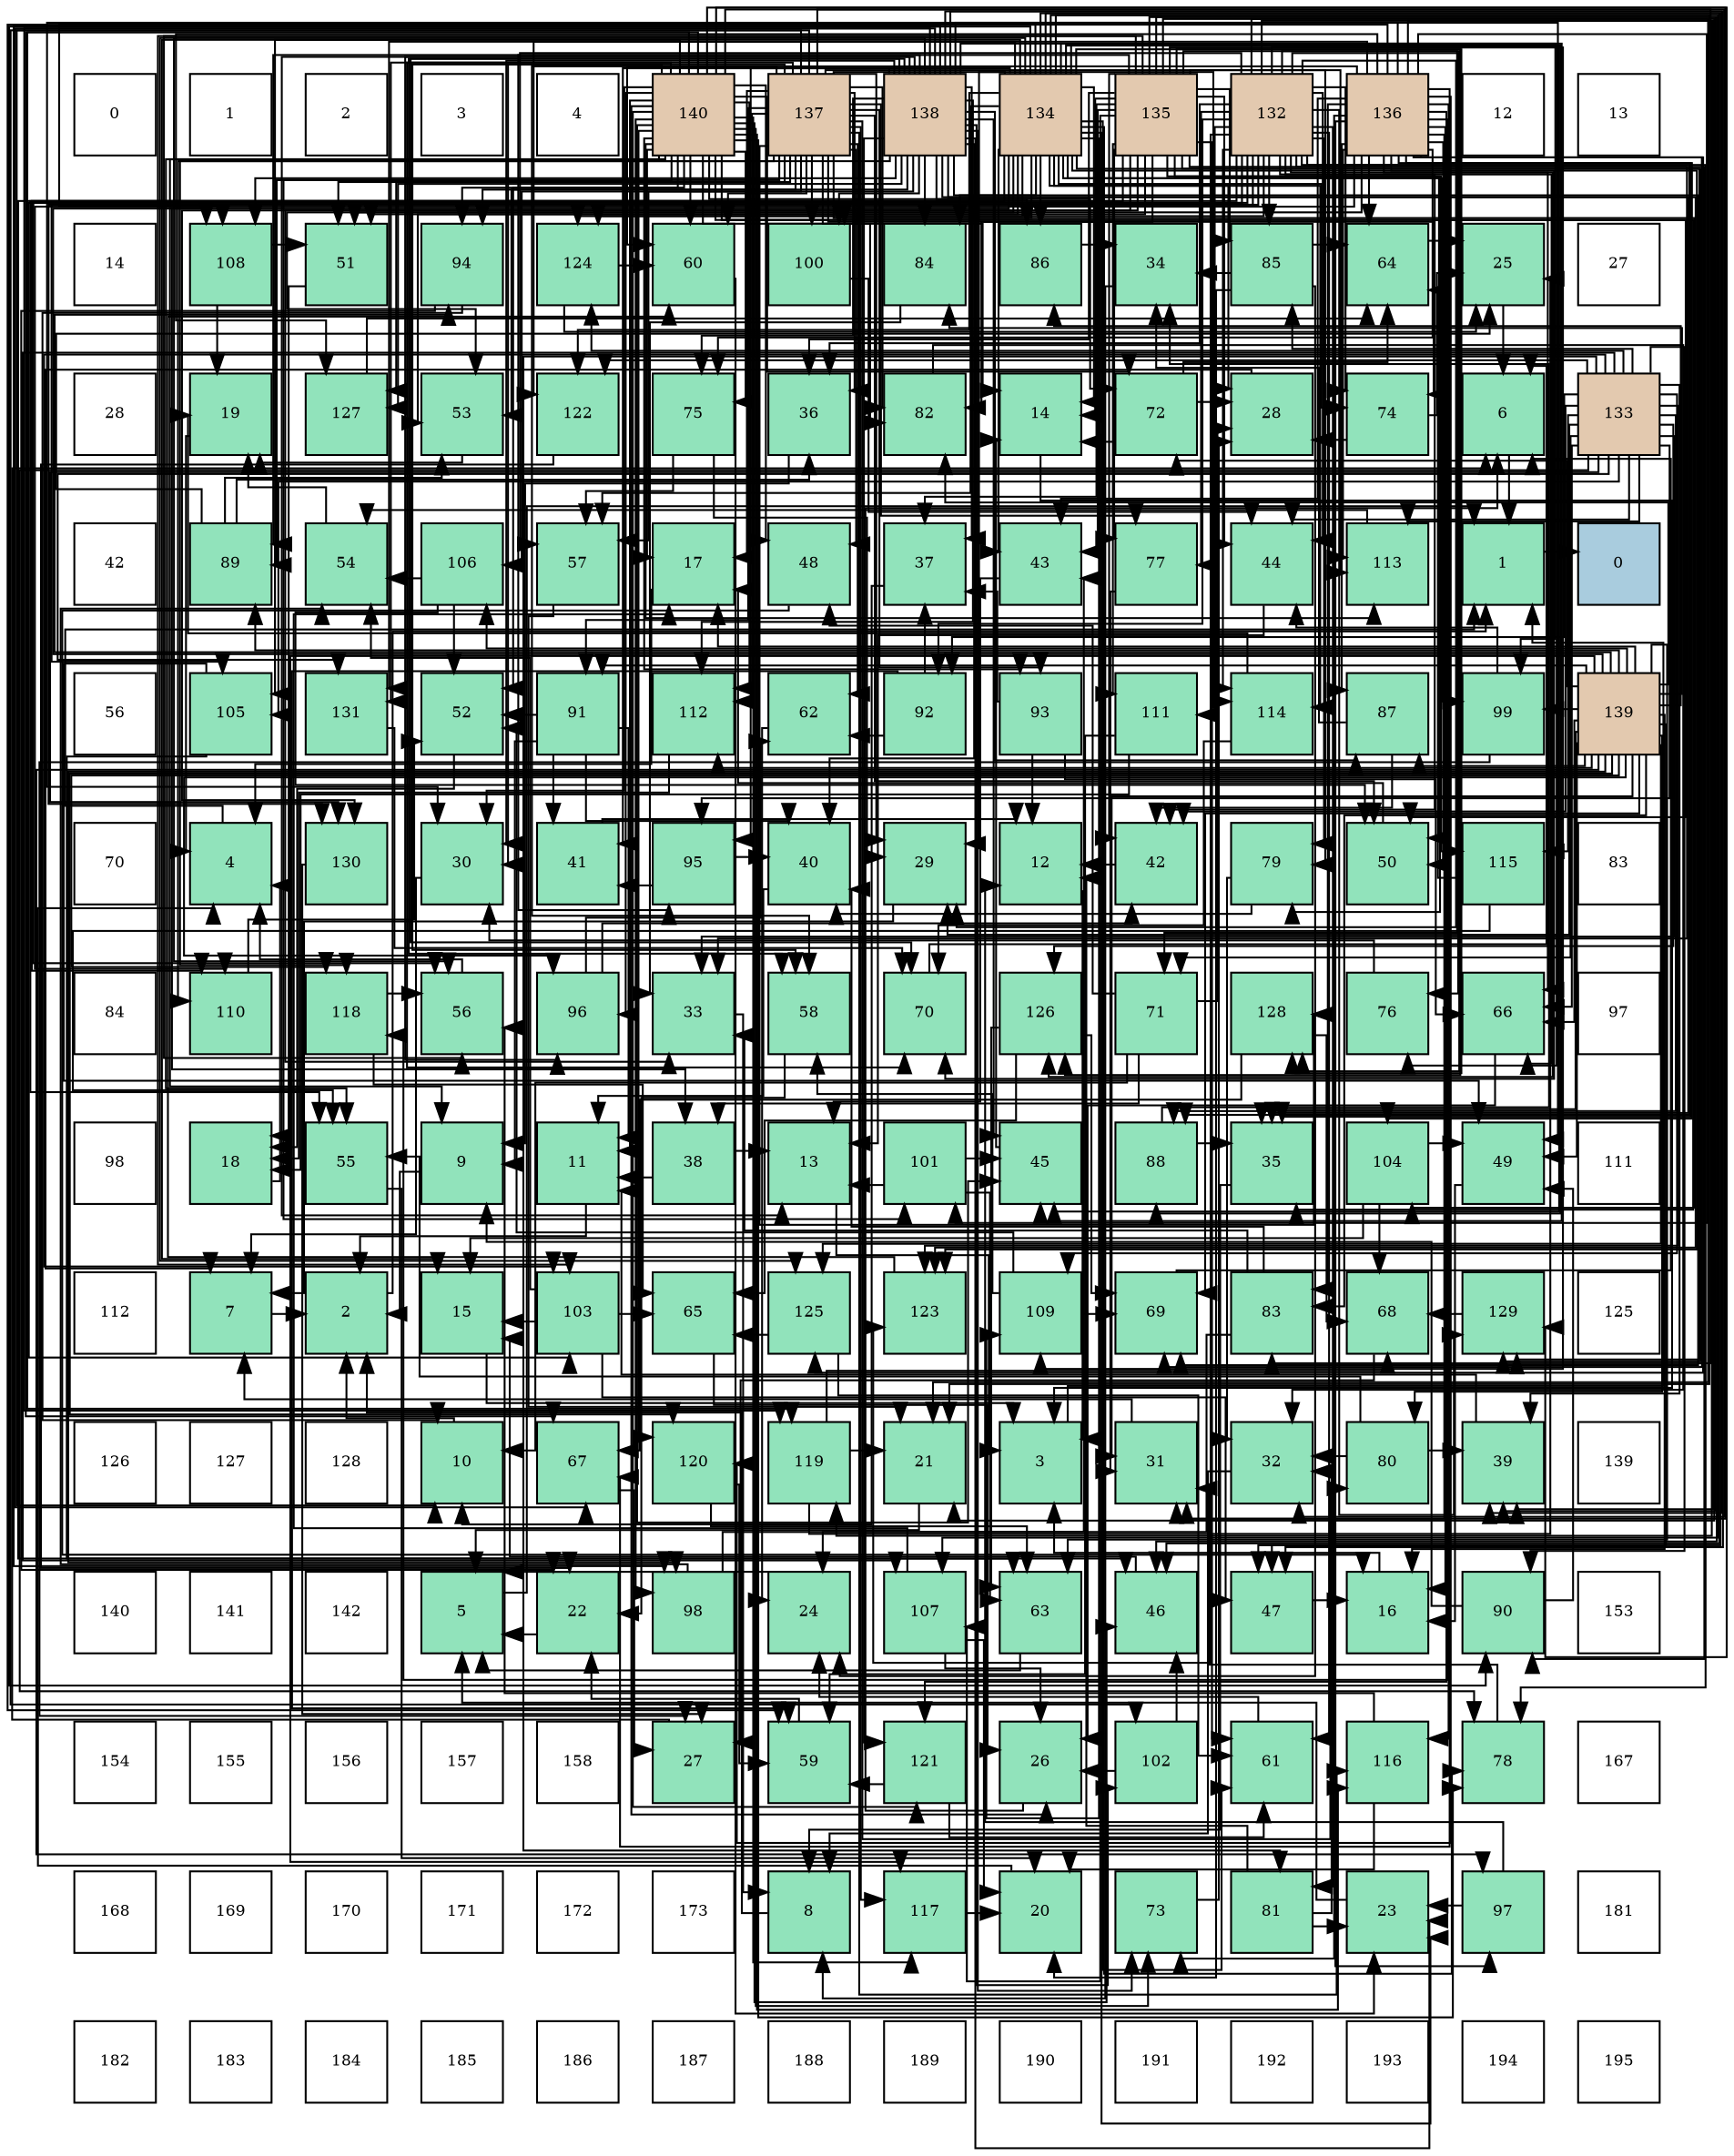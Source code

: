 digraph layout{
 rankdir=TB;
 splines=ortho;
 node [style=filled shape=square fixedsize=true width=0.6];
0[label="0", fontsize=8, fillcolor="#ffffff"];
1[label="1", fontsize=8, fillcolor="#ffffff"];
2[label="2", fontsize=8, fillcolor="#ffffff"];
3[label="3", fontsize=8, fillcolor="#ffffff"];
4[label="4", fontsize=8, fillcolor="#ffffff"];
5[label="140", fontsize=8, fillcolor="#e3c9af"];
6[label="137", fontsize=8, fillcolor="#e3c9af"];
7[label="138", fontsize=8, fillcolor="#e3c9af"];
8[label="134", fontsize=8, fillcolor="#e3c9af"];
9[label="135", fontsize=8, fillcolor="#e3c9af"];
10[label="132", fontsize=8, fillcolor="#e3c9af"];
11[label="136", fontsize=8, fillcolor="#e3c9af"];
12[label="12", fontsize=8, fillcolor="#ffffff"];
13[label="13", fontsize=8, fillcolor="#ffffff"];
14[label="14", fontsize=8, fillcolor="#ffffff"];
15[label="108", fontsize=8, fillcolor="#91e3bb"];
16[label="51", fontsize=8, fillcolor="#91e3bb"];
17[label="94", fontsize=8, fillcolor="#91e3bb"];
18[label="124", fontsize=8, fillcolor="#91e3bb"];
19[label="60", fontsize=8, fillcolor="#91e3bb"];
20[label="100", fontsize=8, fillcolor="#91e3bb"];
21[label="84", fontsize=8, fillcolor="#91e3bb"];
22[label="86", fontsize=8, fillcolor="#91e3bb"];
23[label="34", fontsize=8, fillcolor="#91e3bb"];
24[label="85", fontsize=8, fillcolor="#91e3bb"];
25[label="64", fontsize=8, fillcolor="#91e3bb"];
26[label="25", fontsize=8, fillcolor="#91e3bb"];
27[label="27", fontsize=8, fillcolor="#ffffff"];
28[label="28", fontsize=8, fillcolor="#ffffff"];
29[label="19", fontsize=8, fillcolor="#91e3bb"];
30[label="127", fontsize=8, fillcolor="#91e3bb"];
31[label="53", fontsize=8, fillcolor="#91e3bb"];
32[label="122", fontsize=8, fillcolor="#91e3bb"];
33[label="75", fontsize=8, fillcolor="#91e3bb"];
34[label="36", fontsize=8, fillcolor="#91e3bb"];
35[label="82", fontsize=8, fillcolor="#91e3bb"];
36[label="14", fontsize=8, fillcolor="#91e3bb"];
37[label="72", fontsize=8, fillcolor="#91e3bb"];
38[label="28", fontsize=8, fillcolor="#91e3bb"];
39[label="74", fontsize=8, fillcolor="#91e3bb"];
40[label="6", fontsize=8, fillcolor="#91e3bb"];
41[label="133", fontsize=8, fillcolor="#e3c9af"];
42[label="42", fontsize=8, fillcolor="#ffffff"];
43[label="89", fontsize=8, fillcolor="#91e3bb"];
44[label="54", fontsize=8, fillcolor="#91e3bb"];
45[label="106", fontsize=8, fillcolor="#91e3bb"];
46[label="57", fontsize=8, fillcolor="#91e3bb"];
47[label="17", fontsize=8, fillcolor="#91e3bb"];
48[label="48", fontsize=8, fillcolor="#91e3bb"];
49[label="37", fontsize=8, fillcolor="#91e3bb"];
50[label="43", fontsize=8, fillcolor="#91e3bb"];
51[label="77", fontsize=8, fillcolor="#91e3bb"];
52[label="44", fontsize=8, fillcolor="#91e3bb"];
53[label="113", fontsize=8, fillcolor="#91e3bb"];
54[label="1", fontsize=8, fillcolor="#91e3bb"];
55[label="0", fontsize=8, fillcolor="#a9ccde"];
56[label="56", fontsize=8, fillcolor="#ffffff"];
57[label="105", fontsize=8, fillcolor="#91e3bb"];
58[label="131", fontsize=8, fillcolor="#91e3bb"];
59[label="52", fontsize=8, fillcolor="#91e3bb"];
60[label="91", fontsize=8, fillcolor="#91e3bb"];
61[label="112", fontsize=8, fillcolor="#91e3bb"];
62[label="62", fontsize=8, fillcolor="#91e3bb"];
63[label="92", fontsize=8, fillcolor="#91e3bb"];
64[label="93", fontsize=8, fillcolor="#91e3bb"];
65[label="111", fontsize=8, fillcolor="#91e3bb"];
66[label="114", fontsize=8, fillcolor="#91e3bb"];
67[label="87", fontsize=8, fillcolor="#91e3bb"];
68[label="99", fontsize=8, fillcolor="#91e3bb"];
69[label="139", fontsize=8, fillcolor="#e3c9af"];
70[label="70", fontsize=8, fillcolor="#ffffff"];
71[label="4", fontsize=8, fillcolor="#91e3bb"];
72[label="130", fontsize=8, fillcolor="#91e3bb"];
73[label="30", fontsize=8, fillcolor="#91e3bb"];
74[label="41", fontsize=8, fillcolor="#91e3bb"];
75[label="95", fontsize=8, fillcolor="#91e3bb"];
76[label="40", fontsize=8, fillcolor="#91e3bb"];
77[label="29", fontsize=8, fillcolor="#91e3bb"];
78[label="12", fontsize=8, fillcolor="#91e3bb"];
79[label="42", fontsize=8, fillcolor="#91e3bb"];
80[label="79", fontsize=8, fillcolor="#91e3bb"];
81[label="50", fontsize=8, fillcolor="#91e3bb"];
82[label="115", fontsize=8, fillcolor="#91e3bb"];
83[label="83", fontsize=8, fillcolor="#ffffff"];
84[label="84", fontsize=8, fillcolor="#ffffff"];
85[label="110", fontsize=8, fillcolor="#91e3bb"];
86[label="118", fontsize=8, fillcolor="#91e3bb"];
87[label="56", fontsize=8, fillcolor="#91e3bb"];
88[label="96", fontsize=8, fillcolor="#91e3bb"];
89[label="33", fontsize=8, fillcolor="#91e3bb"];
90[label="58", fontsize=8, fillcolor="#91e3bb"];
91[label="70", fontsize=8, fillcolor="#91e3bb"];
92[label="126", fontsize=8, fillcolor="#91e3bb"];
93[label="71", fontsize=8, fillcolor="#91e3bb"];
94[label="128", fontsize=8, fillcolor="#91e3bb"];
95[label="76", fontsize=8, fillcolor="#91e3bb"];
96[label="66", fontsize=8, fillcolor="#91e3bb"];
97[label="97", fontsize=8, fillcolor="#ffffff"];
98[label="98", fontsize=8, fillcolor="#ffffff"];
99[label="18", fontsize=8, fillcolor="#91e3bb"];
100[label="55", fontsize=8, fillcolor="#91e3bb"];
101[label="9", fontsize=8, fillcolor="#91e3bb"];
102[label="11", fontsize=8, fillcolor="#91e3bb"];
103[label="38", fontsize=8, fillcolor="#91e3bb"];
104[label="13", fontsize=8, fillcolor="#91e3bb"];
105[label="101", fontsize=8, fillcolor="#91e3bb"];
106[label="45", fontsize=8, fillcolor="#91e3bb"];
107[label="88", fontsize=8, fillcolor="#91e3bb"];
108[label="35", fontsize=8, fillcolor="#91e3bb"];
109[label="104", fontsize=8, fillcolor="#91e3bb"];
110[label="49", fontsize=8, fillcolor="#91e3bb"];
111[label="111", fontsize=8, fillcolor="#ffffff"];
112[label="112", fontsize=8, fillcolor="#ffffff"];
113[label="7", fontsize=8, fillcolor="#91e3bb"];
114[label="2", fontsize=8, fillcolor="#91e3bb"];
115[label="15", fontsize=8, fillcolor="#91e3bb"];
116[label="103", fontsize=8, fillcolor="#91e3bb"];
117[label="65", fontsize=8, fillcolor="#91e3bb"];
118[label="125", fontsize=8, fillcolor="#91e3bb"];
119[label="123", fontsize=8, fillcolor="#91e3bb"];
120[label="109", fontsize=8, fillcolor="#91e3bb"];
121[label="69", fontsize=8, fillcolor="#91e3bb"];
122[label="83", fontsize=8, fillcolor="#91e3bb"];
123[label="68", fontsize=8, fillcolor="#91e3bb"];
124[label="129", fontsize=8, fillcolor="#91e3bb"];
125[label="125", fontsize=8, fillcolor="#ffffff"];
126[label="126", fontsize=8, fillcolor="#ffffff"];
127[label="127", fontsize=8, fillcolor="#ffffff"];
128[label="128", fontsize=8, fillcolor="#ffffff"];
129[label="10", fontsize=8, fillcolor="#91e3bb"];
130[label="67", fontsize=8, fillcolor="#91e3bb"];
131[label="120", fontsize=8, fillcolor="#91e3bb"];
132[label="119", fontsize=8, fillcolor="#91e3bb"];
133[label="21", fontsize=8, fillcolor="#91e3bb"];
134[label="3", fontsize=8, fillcolor="#91e3bb"];
135[label="31", fontsize=8, fillcolor="#91e3bb"];
136[label="32", fontsize=8, fillcolor="#91e3bb"];
137[label="80", fontsize=8, fillcolor="#91e3bb"];
138[label="39", fontsize=8, fillcolor="#91e3bb"];
139[label="139", fontsize=8, fillcolor="#ffffff"];
140[label="140", fontsize=8, fillcolor="#ffffff"];
141[label="141", fontsize=8, fillcolor="#ffffff"];
142[label="142", fontsize=8, fillcolor="#ffffff"];
143[label="5", fontsize=8, fillcolor="#91e3bb"];
144[label="22", fontsize=8, fillcolor="#91e3bb"];
145[label="98", fontsize=8, fillcolor="#91e3bb"];
146[label="24", fontsize=8, fillcolor="#91e3bb"];
147[label="107", fontsize=8, fillcolor="#91e3bb"];
148[label="63", fontsize=8, fillcolor="#91e3bb"];
149[label="46", fontsize=8, fillcolor="#91e3bb"];
150[label="47", fontsize=8, fillcolor="#91e3bb"];
151[label="16", fontsize=8, fillcolor="#91e3bb"];
152[label="90", fontsize=8, fillcolor="#91e3bb"];
153[label="153", fontsize=8, fillcolor="#ffffff"];
154[label="154", fontsize=8, fillcolor="#ffffff"];
155[label="155", fontsize=8, fillcolor="#ffffff"];
156[label="156", fontsize=8, fillcolor="#ffffff"];
157[label="157", fontsize=8, fillcolor="#ffffff"];
158[label="158", fontsize=8, fillcolor="#ffffff"];
159[label="27", fontsize=8, fillcolor="#91e3bb"];
160[label="59", fontsize=8, fillcolor="#91e3bb"];
161[label="121", fontsize=8, fillcolor="#91e3bb"];
162[label="26", fontsize=8, fillcolor="#91e3bb"];
163[label="102", fontsize=8, fillcolor="#91e3bb"];
164[label="61", fontsize=8, fillcolor="#91e3bb"];
165[label="116", fontsize=8, fillcolor="#91e3bb"];
166[label="78", fontsize=8, fillcolor="#91e3bb"];
167[label="167", fontsize=8, fillcolor="#ffffff"];
168[label="168", fontsize=8, fillcolor="#ffffff"];
169[label="169", fontsize=8, fillcolor="#ffffff"];
170[label="170", fontsize=8, fillcolor="#ffffff"];
171[label="171", fontsize=8, fillcolor="#ffffff"];
172[label="172", fontsize=8, fillcolor="#ffffff"];
173[label="173", fontsize=8, fillcolor="#ffffff"];
174[label="8", fontsize=8, fillcolor="#91e3bb"];
175[label="117", fontsize=8, fillcolor="#91e3bb"];
176[label="20", fontsize=8, fillcolor="#91e3bb"];
177[label="73", fontsize=8, fillcolor="#91e3bb"];
178[label="81", fontsize=8, fillcolor="#91e3bb"];
179[label="23", fontsize=8, fillcolor="#91e3bb"];
180[label="97", fontsize=8, fillcolor="#91e3bb"];
181[label="181", fontsize=8, fillcolor="#ffffff"];
182[label="182", fontsize=8, fillcolor="#ffffff"];
183[label="183", fontsize=8, fillcolor="#ffffff"];
184[label="184", fontsize=8, fillcolor="#ffffff"];
185[label="185", fontsize=8, fillcolor="#ffffff"];
186[label="186", fontsize=8, fillcolor="#ffffff"];
187[label="187", fontsize=8, fillcolor="#ffffff"];
188[label="188", fontsize=8, fillcolor="#ffffff"];
189[label="189", fontsize=8, fillcolor="#ffffff"];
190[label="190", fontsize=8, fillcolor="#ffffff"];
191[label="191", fontsize=8, fillcolor="#ffffff"];
192[label="192", fontsize=8, fillcolor="#ffffff"];
193[label="193", fontsize=8, fillcolor="#ffffff"];
194[label="194", fontsize=8, fillcolor="#ffffff"];
195[label="195", fontsize=8, fillcolor="#ffffff"];
edge [constraint=false, style=vis];54 -> 55;
114 -> 54;
134 -> 54;
71 -> 54;
143 -> 54;
40 -> 54;
113 -> 114;
174 -> 114;
101 -> 114;
129 -> 114;
102 -> 114;
78 -> 134;
104 -> 134;
36 -> 134;
115 -> 134;
151 -> 134;
47 -> 71;
99 -> 71;
29 -> 71;
176 -> 71;
133 -> 143;
144 -> 143;
179 -> 143;
146 -> 143;
26 -> 40;
162 -> 40;
159 -> 40;
38 -> 113;
77 -> 113;
73 -> 113;
135 -> 113;
136 -> 174;
89 -> 174;
23 -> 174;
108 -> 174;
34 -> 101;
49 -> 129;
103 -> 102;
103 -> 104;
138 -> 102;
76 -> 102;
74 -> 78;
79 -> 78;
50 -> 104;
52 -> 104;
106 -> 36;
149 -> 115;
150 -> 151;
48 -> 151;
110 -> 151;
81 -> 47;
16 -> 99;
59 -> 99;
31 -> 29;
44 -> 29;
100 -> 176;
87 -> 71;
46 -> 133;
90 -> 144;
160 -> 144;
19 -> 179;
164 -> 146;
62 -> 146;
148 -> 143;
25 -> 26;
117 -> 162;
96 -> 162;
130 -> 159;
123 -> 159;
121 -> 40;
91 -> 40;
93 -> 129;
93 -> 38;
93 -> 103;
93 -> 48;
37 -> 36;
37 -> 38;
37 -> 25;
177 -> 38;
39 -> 26;
39 -> 38;
33 -> 77;
33 -> 46;
95 -> 73;
51 -> 135;
166 -> 135;
80 -> 136;
80 -> 76;
137 -> 136;
137 -> 138;
137 -> 100;
178 -> 78;
178 -> 179;
178 -> 136;
35 -> 136;
122 -> 146;
122 -> 89;
122 -> 76;
21 -> 89;
24 -> 176;
24 -> 146;
24 -> 23;
24 -> 25;
22 -> 23;
67 -> 23;
67 -> 79;
107 -> 23;
107 -> 108;
43 -> 26;
43 -> 34;
43 -> 31;
152 -> 101;
152 -> 110;
60 -> 101;
60 -> 102;
60 -> 76;
60 -> 74;
60 -> 59;
63 -> 49;
63 -> 160;
63 -> 62;
64 -> 78;
64 -> 49;
64 -> 96;
17 -> 129;
17 -> 144;
75 -> 76;
75 -> 74;
88 -> 79;
88 -> 62;
180 -> 78;
180 -> 179;
145 -> 50;
145 -> 44;
68 -> 159;
68 -> 52;
20 -> 52;
105 -> 104;
105 -> 106;
105 -> 148;
163 -> 162;
163 -> 149;
116 -> 115;
116 -> 150;
116 -> 44;
116 -> 117;
109 -> 115;
109 -> 110;
109 -> 123;
57 -> 110;
57 -> 148;
45 -> 81;
45 -> 59;
45 -> 44;
147 -> 47;
147 -> 176;
147 -> 162;
15 -> 29;
15 -> 16;
120 -> 59;
120 -> 90;
120 -> 121;
85 -> 59;
65 -> 99;
65 -> 160;
61 -> 99;
53 -> 44;
66 -> 29;
66 -> 91;
82 -> 100;
82 -> 25;
165 -> 176;
165 -> 87;
175 -> 176;
86 -> 87;
86 -> 117;
132 -> 133;
132 -> 26;
132 -> 123;
131 -> 160;
131 -> 148;
161 -> 160;
161 -> 164;
32 -> 144;
119 -> 19;
18 -> 26;
18 -> 19;
118 -> 164;
118 -> 117;
92 -> 148;
92 -> 117;
92 -> 121;
30 -> 25;
94 -> 130;
94 -> 123;
124 -> 123;
72 -> 159;
58 -> 91;
10 -> 133;
10 -> 77;
10 -> 89;
10 -> 34;
10 -> 138;
10 -> 79;
10 -> 52;
10 -> 106;
10 -> 149;
10 -> 87;
10 -> 46;
10 -> 164;
10 -> 96;
10 -> 39;
10 -> 95;
10 -> 51;
10 -> 166;
10 -> 80;
10 -> 178;
10 -> 24;
10 -> 107;
10 -> 63;
10 -> 116;
10 -> 57;
10 -> 65;
10 -> 66;
10 -> 119;
10 -> 18;
10 -> 92;
10 -> 94;
10 -> 124;
10 -> 72;
41 -> 77;
41 -> 89;
41 -> 138;
41 -> 79;
41 -> 52;
41 -> 96;
41 -> 93;
41 -> 166;
41 -> 178;
41 -> 24;
41 -> 107;
41 -> 152;
41 -> 63;
41 -> 75;
41 -> 116;
41 -> 57;
41 -> 147;
41 -> 120;
41 -> 53;
41 -> 82;
41 -> 32;
41 -> 119;
41 -> 18;
41 -> 92;
41 -> 72;
41 -> 58;
8 -> 36;
8 -> 133;
8 -> 179;
8 -> 38;
8 -> 77;
8 -> 103;
8 -> 50;
8 -> 106;
8 -> 149;
8 -> 150;
8 -> 16;
8 -> 31;
8 -> 100;
8 -> 87;
8 -> 46;
8 -> 160;
8 -> 164;
8 -> 39;
8 -> 95;
8 -> 166;
8 -> 80;
8 -> 21;
8 -> 22;
8 -> 107;
8 -> 152;
8 -> 75;
8 -> 68;
8 -> 20;
8 -> 57;
8 -> 147;
8 -> 120;
8 -> 66;
8 -> 32;
8 -> 119;
8 -> 18;
8 -> 94;
8 -> 124;
8 -> 58;
9 -> 36;
9 -> 133;
9 -> 89;
9 -> 34;
9 -> 49;
9 -> 138;
9 -> 79;
9 -> 50;
9 -> 52;
9 -> 149;
9 -> 81;
9 -> 16;
9 -> 87;
9 -> 164;
9 -> 93;
9 -> 51;
9 -> 80;
9 -> 35;
9 -> 24;
9 -> 152;
9 -> 75;
9 -> 116;
9 -> 147;
9 -> 120;
9 -> 85;
9 -> 65;
9 -> 82;
9 -> 92;
9 -> 124;
9 -> 72;
11 -> 151;
11 -> 73;
11 -> 135;
11 -> 108;
11 -> 50;
11 -> 81;
11 -> 31;
11 -> 19;
11 -> 25;
11 -> 96;
11 -> 130;
11 -> 121;
11 -> 91;
11 -> 177;
11 -> 33;
11 -> 122;
11 -> 67;
11 -> 180;
11 -> 105;
11 -> 109;
11 -> 15;
11 -> 85;
11 -> 53;
11 -> 165;
11 -> 86;
11 -> 132;
11 -> 131;
11 -> 161;
11 -> 32;
11 -> 118;
11 -> 30;
6 -> 129;
6 -> 36;
6 -> 47;
6 -> 77;
6 -> 73;
6 -> 34;
6 -> 48;
6 -> 81;
6 -> 16;
6 -> 31;
6 -> 46;
6 -> 90;
6 -> 19;
6 -> 62;
6 -> 39;
6 -> 51;
6 -> 137;
6 -> 35;
6 -> 122;
6 -> 60;
6 -> 64;
6 -> 20;
6 -> 105;
6 -> 163;
6 -> 109;
6 -> 85;
6 -> 61;
6 -> 53;
6 -> 66;
6 -> 165;
6 -> 175;
6 -> 30;
6 -> 94;
6 -> 58;
7 -> 104;
7 -> 179;
7 -> 73;
7 -> 108;
7 -> 49;
7 -> 138;
7 -> 76;
7 -> 74;
7 -> 106;
7 -> 150;
7 -> 110;
7 -> 90;
7 -> 130;
7 -> 121;
7 -> 91;
7 -> 37;
7 -> 177;
7 -> 33;
7 -> 21;
7 -> 67;
7 -> 43;
7 -> 17;
7 -> 88;
7 -> 145;
7 -> 68;
7 -> 20;
7 -> 163;
7 -> 45;
7 -> 15;
7 -> 61;
7 -> 86;
7 -> 132;
7 -> 161;
7 -> 119;
7 -> 118;
7 -> 30;
69 -> 151;
69 -> 47;
69 -> 135;
69 -> 108;
69 -> 150;
69 -> 110;
69 -> 148;
69 -> 96;
69 -> 121;
69 -> 37;
69 -> 137;
69 -> 35;
69 -> 122;
69 -> 21;
69 -> 22;
69 -> 67;
69 -> 43;
69 -> 60;
69 -> 17;
69 -> 88;
69 -> 180;
69 -> 145;
69 -> 68;
69 -> 45;
69 -> 15;
69 -> 61;
69 -> 175;
69 -> 86;
69 -> 131;
69 -> 118;
5 -> 101;
5 -> 102;
5 -> 115;
5 -> 47;
5 -> 162;
5 -> 73;
5 -> 135;
5 -> 136;
5 -> 108;
5 -> 106;
5 -> 149;
5 -> 48;
5 -> 81;
5 -> 59;
5 -> 100;
5 -> 90;
5 -> 19;
5 -> 130;
5 -> 91;
5 -> 37;
5 -> 177;
5 -> 33;
5 -> 166;
5 -> 35;
5 -> 22;
5 -> 43;
5 -> 64;
5 -> 17;
5 -> 88;
5 -> 145;
5 -> 61;
5 -> 53;
5 -> 165;
5 -> 175;
5 -> 132;
5 -> 131;
5 -> 161;
5 -> 124;
edge [constraint=true, style=invis];
0 -> 14 -> 28 -> 42 -> 56 -> 70 -> 84 -> 98 -> 112 -> 126 -> 140 -> 154 -> 168 -> 182;
1 -> 15 -> 29 -> 43 -> 57 -> 71 -> 85 -> 99 -> 113 -> 127 -> 141 -> 155 -> 169 -> 183;
2 -> 16 -> 30 -> 44 -> 58 -> 72 -> 86 -> 100 -> 114 -> 128 -> 142 -> 156 -> 170 -> 184;
3 -> 17 -> 31 -> 45 -> 59 -> 73 -> 87 -> 101 -> 115 -> 129 -> 143 -> 157 -> 171 -> 185;
4 -> 18 -> 32 -> 46 -> 60 -> 74 -> 88 -> 102 -> 116 -> 130 -> 144 -> 158 -> 172 -> 186;
5 -> 19 -> 33 -> 47 -> 61 -> 75 -> 89 -> 103 -> 117 -> 131 -> 145 -> 159 -> 173 -> 187;
6 -> 20 -> 34 -> 48 -> 62 -> 76 -> 90 -> 104 -> 118 -> 132 -> 146 -> 160 -> 174 -> 188;
7 -> 21 -> 35 -> 49 -> 63 -> 77 -> 91 -> 105 -> 119 -> 133 -> 147 -> 161 -> 175 -> 189;
8 -> 22 -> 36 -> 50 -> 64 -> 78 -> 92 -> 106 -> 120 -> 134 -> 148 -> 162 -> 176 -> 190;
9 -> 23 -> 37 -> 51 -> 65 -> 79 -> 93 -> 107 -> 121 -> 135 -> 149 -> 163 -> 177 -> 191;
10 -> 24 -> 38 -> 52 -> 66 -> 80 -> 94 -> 108 -> 122 -> 136 -> 150 -> 164 -> 178 -> 192;
11 -> 25 -> 39 -> 53 -> 67 -> 81 -> 95 -> 109 -> 123 -> 137 -> 151 -> 165 -> 179 -> 193;
12 -> 26 -> 40 -> 54 -> 68 -> 82 -> 96 -> 110 -> 124 -> 138 -> 152 -> 166 -> 180 -> 194;
13 -> 27 -> 41 -> 55 -> 69 -> 83 -> 97 -> 111 -> 125 -> 139 -> 153 -> 167 -> 181 -> 195;
rank = same {0 -> 1 -> 2 -> 3 -> 4 -> 5 -> 6 -> 7 -> 8 -> 9 -> 10 -> 11 -> 12 -> 13};
rank = same {14 -> 15 -> 16 -> 17 -> 18 -> 19 -> 20 -> 21 -> 22 -> 23 -> 24 -> 25 -> 26 -> 27};
rank = same {28 -> 29 -> 30 -> 31 -> 32 -> 33 -> 34 -> 35 -> 36 -> 37 -> 38 -> 39 -> 40 -> 41};
rank = same {42 -> 43 -> 44 -> 45 -> 46 -> 47 -> 48 -> 49 -> 50 -> 51 -> 52 -> 53 -> 54 -> 55};
rank = same {56 -> 57 -> 58 -> 59 -> 60 -> 61 -> 62 -> 63 -> 64 -> 65 -> 66 -> 67 -> 68 -> 69};
rank = same {70 -> 71 -> 72 -> 73 -> 74 -> 75 -> 76 -> 77 -> 78 -> 79 -> 80 -> 81 -> 82 -> 83};
rank = same {84 -> 85 -> 86 -> 87 -> 88 -> 89 -> 90 -> 91 -> 92 -> 93 -> 94 -> 95 -> 96 -> 97};
rank = same {98 -> 99 -> 100 -> 101 -> 102 -> 103 -> 104 -> 105 -> 106 -> 107 -> 108 -> 109 -> 110 -> 111};
rank = same {112 -> 113 -> 114 -> 115 -> 116 -> 117 -> 118 -> 119 -> 120 -> 121 -> 122 -> 123 -> 124 -> 125};
rank = same {126 -> 127 -> 128 -> 129 -> 130 -> 131 -> 132 -> 133 -> 134 -> 135 -> 136 -> 137 -> 138 -> 139};
rank = same {140 -> 141 -> 142 -> 143 -> 144 -> 145 -> 146 -> 147 -> 148 -> 149 -> 150 -> 151 -> 152 -> 153};
rank = same {154 -> 155 -> 156 -> 157 -> 158 -> 159 -> 160 -> 161 -> 162 -> 163 -> 164 -> 165 -> 166 -> 167};
rank = same {168 -> 169 -> 170 -> 171 -> 172 -> 173 -> 174 -> 175 -> 176 -> 177 -> 178 -> 179 -> 180 -> 181};
rank = same {182 -> 183 -> 184 -> 185 -> 186 -> 187 -> 188 -> 189 -> 190 -> 191 -> 192 -> 193 -> 194 -> 195};
}